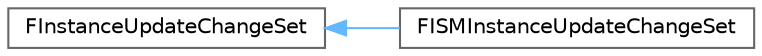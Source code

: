 digraph "Graphical Class Hierarchy"
{
 // INTERACTIVE_SVG=YES
 // LATEX_PDF_SIZE
  bgcolor="transparent";
  edge [fontname=Helvetica,fontsize=10,labelfontname=Helvetica,labelfontsize=10];
  node [fontname=Helvetica,fontsize=10,shape=box,height=0.2,width=0.4];
  rankdir="LR";
  Node0 [id="Node000000",label="FInstanceUpdateChangeSet",height=0.2,width=0.4,color="grey40", fillcolor="white", style="filled",URL="$d3/d96/classFInstanceUpdateChangeSet.html",tooltip="Collects changed instance data (and what else is needed to update the instance data proxy) from the s..."];
  Node0 -> Node1 [id="edge4075_Node000000_Node000001",dir="back",color="steelblue1",style="solid",tooltip=" "];
  Node1 [id="Node000001",label="FISMInstanceUpdateChangeSet",height=0.2,width=0.4,color="grey40", fillcolor="white", style="filled",URL="$d1/df9/classFISMInstanceUpdateChangeSet.html",tooltip="Extends the change set with ISM specifics."];
}
